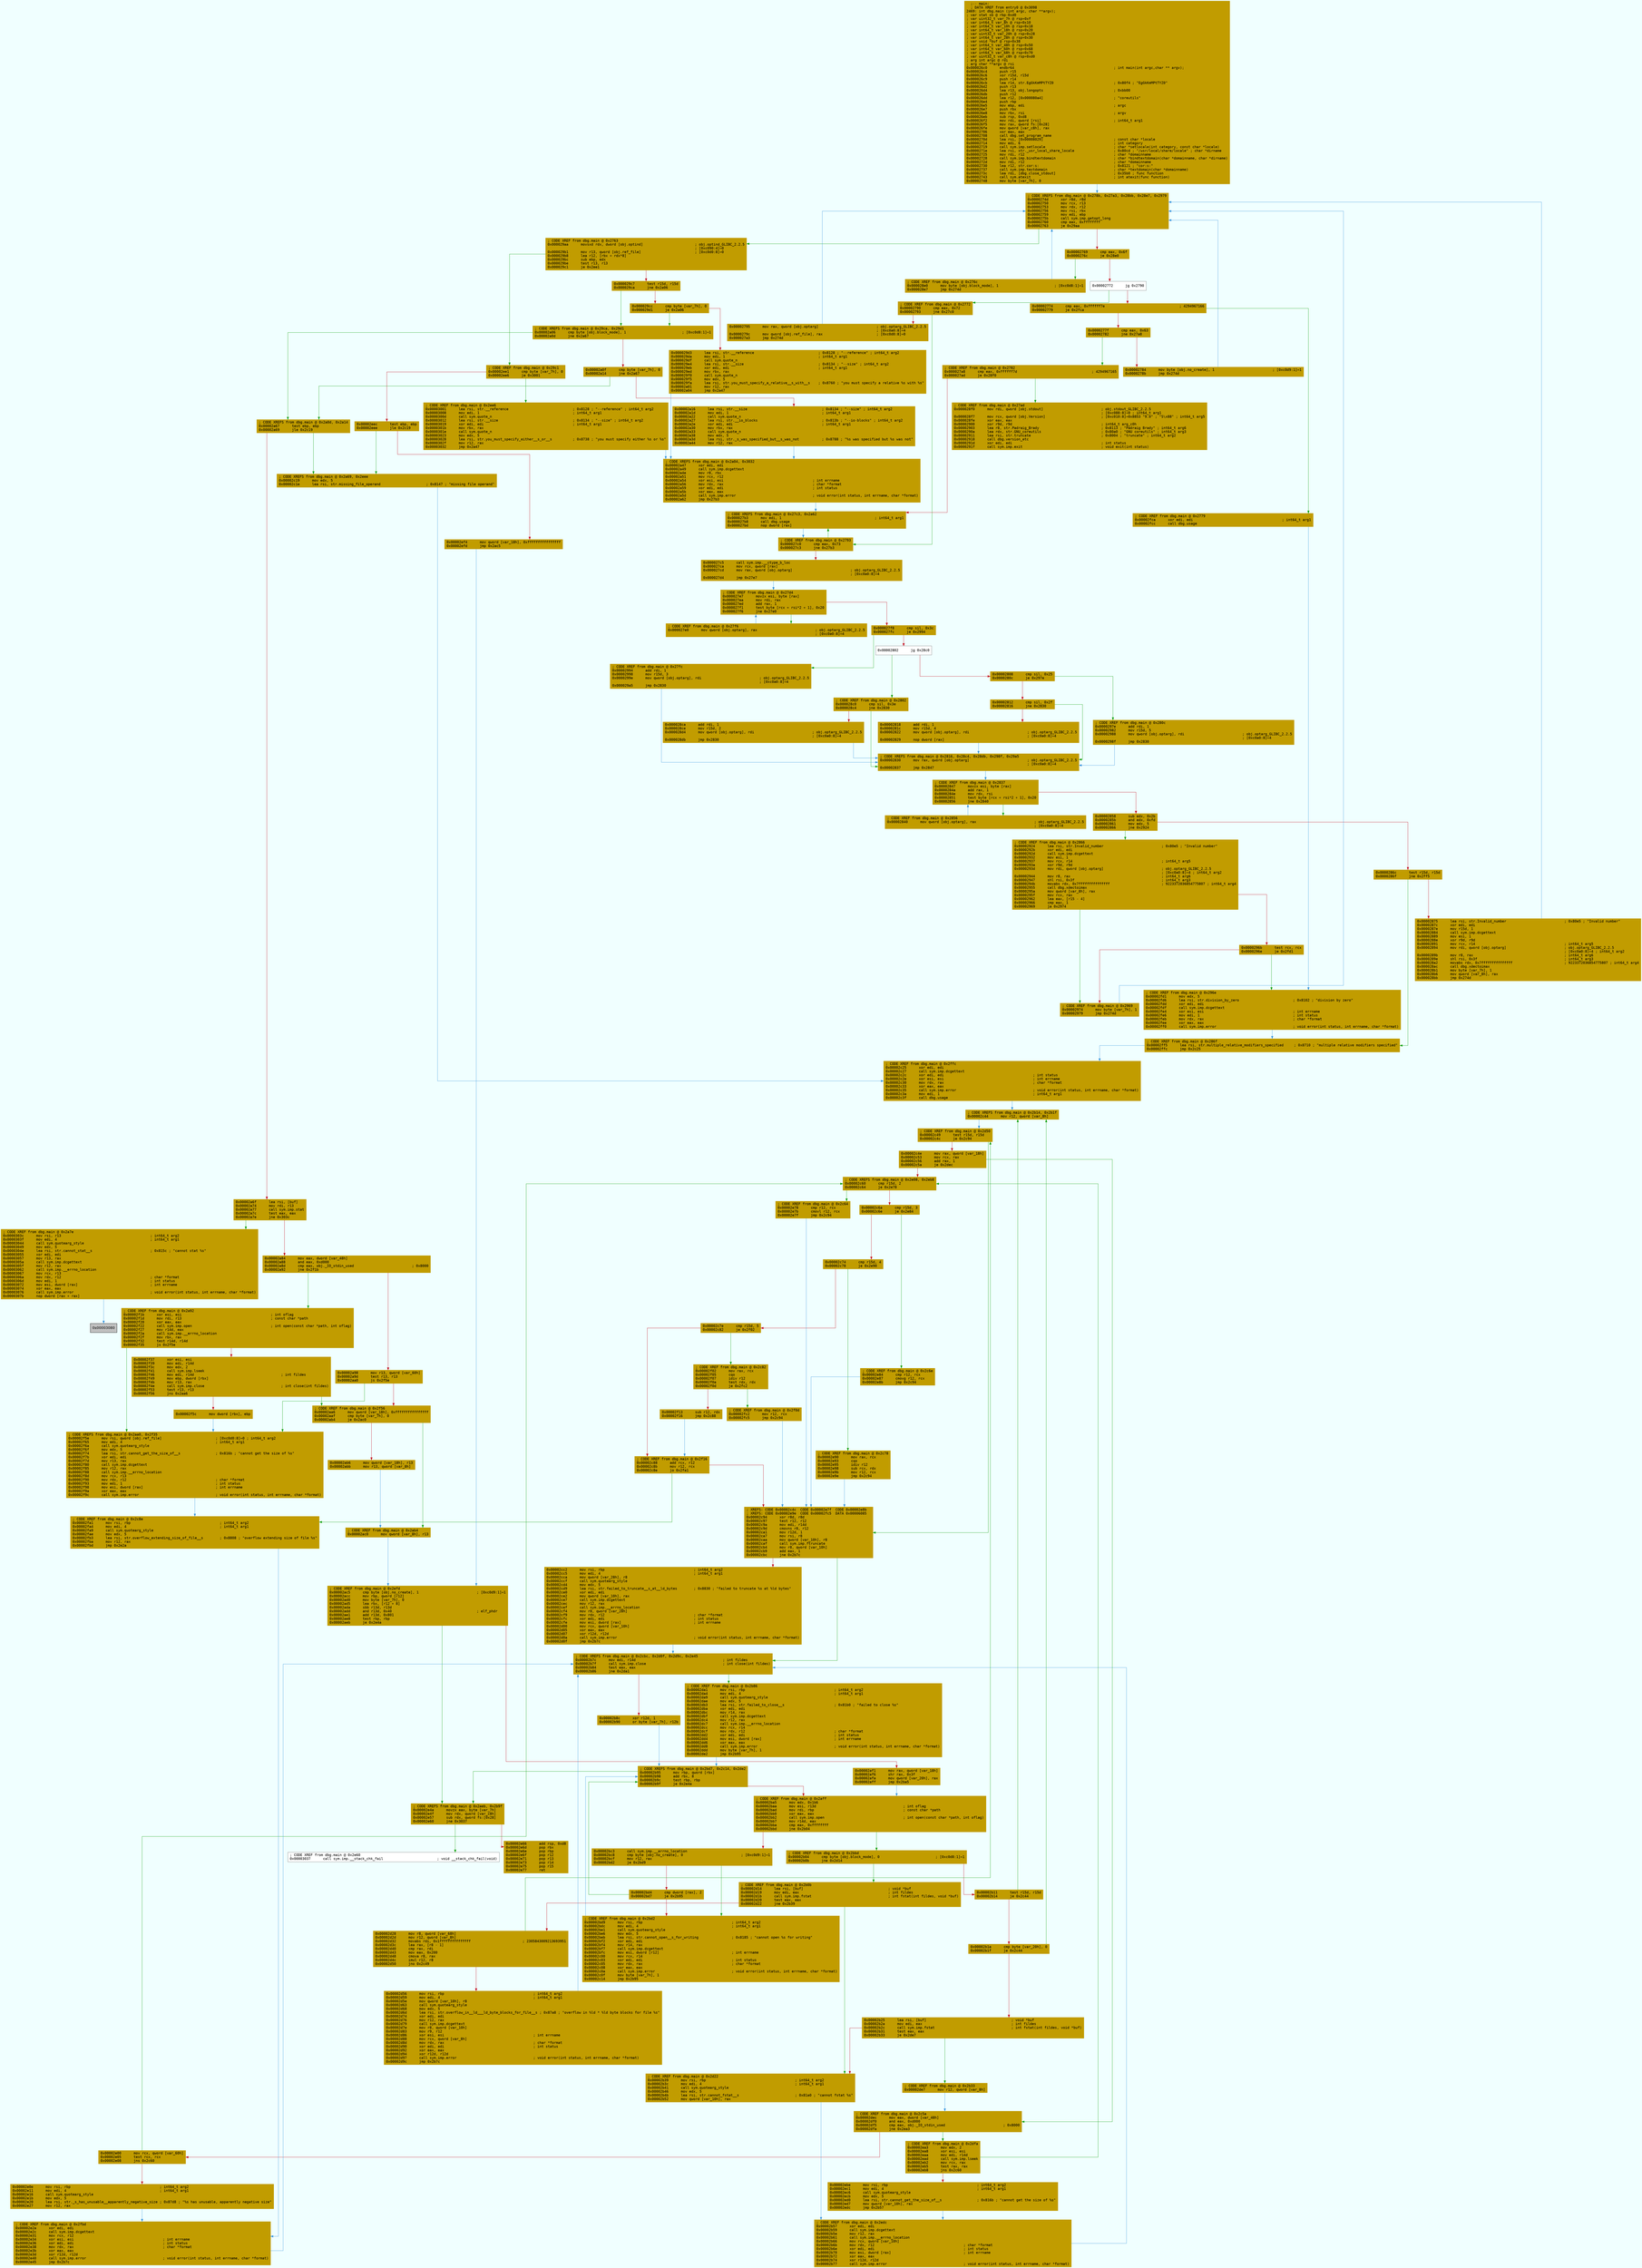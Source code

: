 digraph code {
	graph [bgcolor=azure fontsize=8 fontname="Courier" splines="ortho"];
	node [fillcolor=gray style=filled shape=box];
	edge [arrowhead="normal"];
	"0x000026c0" [URL="dbg.main/0x000026c0", fillcolor="#c19c00",color="#c19c00", fontname="Courier",label="  ;-- main:\l  ; DATA XREF from entry0 @ 0x3098\l2469: int dbg.main (int argc, char **argv);\l; var stat sb @ rbp-0xd0\l; var uint32_t var_7h @ rsp+0xf\l; var int64_t var_8h @ rsp+0x10\l; var int64_t var_10h @ rsp+0x18\l; var int64_t var_18h @ rsp+0x20\l; var uint32_t var_20h @ rsp+0x28\l; var int64_t var_28h @ rsp+0x30\l; var void *buf @ rsp+0x38\l; var int64_t var_48h @ rsp+0x50\l; var int64_t var_60h @ rsp+0x68\l; var int64_t var_68h @ rsp+0x70\l; var uint32_t var_c8h @ rsp+0xd0\l; arg int argc @ rdi\l; arg char **argv @ rsi\l0x000026c0      endbr64                                                ; int main(int argc,char ** argv);\l0x000026c4      push r15\l0x000026c6      xor r15d, r15d\l0x000026c9      push r14\l0x000026cb      lea r14, str.EgGkKmMPtTYZ0                             ; 0x80f4 ; \"EgGkKmMPtTYZ0\"\l0x000026d2      push r13\l0x000026d4      lea r13, obj.longopts                                  ; 0xbb00\l0x000026db      push r12\l0x000026dd      lea r12, [0x000080a4]                                  ; \"coreutils\"\l0x000026e4      push rbp\l0x000026e5      mov ebp, edi                                           ; argc\l0x000026e7      push rbx\l0x000026e8      mov rbx, rsi                                           ; argv\l0x000026eb      sub rsp, 0xd8\l0x000026f2      mov rdi, qword [rsi]                                   ; int64_t arg1\l0x000026f5      mov rax, qword fs:[0x28]\l0x000026fe      mov qword [var_c8h], rax\l0x00002706      xor eax, eax\l0x00002708      call dbg.set_program_name\l0x0000270d      lea rsi, [0x00008029]                                  ; const char *locale\l0x00002714      mov edi, 6                                             ; int category\l0x00002719      call sym.imp.setlocale                                 ; char *setlocale(int category, const char *locale)\l0x0000271e      lea rsi, str._usr_local_share_locale                   ; 0x80cd ; \"/usr/local/share/locale\" ; char *dirname\l0x00002725      mov rdi, r12                                           ; char *domainname\l0x00002728      call sym.imp.bindtextdomain                            ; char *bindtextdomain(char *domainname, char *dirname)\l0x0000272d      mov rdi, r12                                           ; char *domainname\l0x00002730      lea r12, str.cor:s:                                    ; 0x8121 ; \"cor:s:\"\l0x00002737      call sym.imp.textdomain                                ; char *textdomain(char *domainname)\l0x0000273c      lea rdi, [dbg.close_stdout]                            ; 0x35b0 ; func function\l0x00002743      call sym.atexit                                        ; int atexit(func function)\l0x00002748      mov byte [var_7h], 0\l"]
	"0x0000274d" [URL="dbg.main/0x0000274d", fillcolor="#c19c00",color="#c19c00", fontname="Courier",label="; CODE XREFS from dbg.main @ 0x278b, 0x27a3, 0x28bb, 0x28e7, 0x2979\l0x0000274d      xor r8d, r8d\l0x00002750      mov rcx, r13\l0x00002753      mov rdx, r12\l0x00002756      mov rsi, rbx\l0x00002759      mov edi, ebp\l0x0000275b      call sym.imp.getopt_long\l0x00002760      cmp eax, 0xffffffff\l0x00002763      je 0x29aa\l"]
	"0x00002769" [URL="dbg.main/0x00002769", fillcolor="#c19c00",color="#c19c00", fontname="Courier",label="0x00002769      cmp eax, 0x6f\l0x0000276c      je 0x28e0\l"]
	"0x00002772" [URL="dbg.main/0x00002772", fillcolor="white",color="#767676", fontname="Courier",label="0x00002772      jg 0x2790\l"]
	"0x00002774" [URL="dbg.main/0x00002774", fillcolor="#c19c00",color="#c19c00", fontname="Courier",label="0x00002774      cmp eax, 0xffffff7e                                    ; 4294967166\l0x00002779      je 0x2fca\l"]
	"0x0000277f" [URL="dbg.main/0x0000277f", fillcolor="#c19c00",color="#c19c00", fontname="Courier",label="0x0000277f      cmp eax, 0x63\l0x00002782      jne 0x27a8\l"]
	"0x00002784" [URL="dbg.main/0x00002784", fillcolor="#c19c00",color="#c19c00", fontname="Courier",label="0x00002784      mov byte [obj.no_create], 1                            ; [0xc0d9:1]=1\l0x0000278b      jmp 0x274d\l"]
	"0x00002790" [URL="dbg.main/0x00002790", fillcolor="#c19c00",color="#c19c00", fontname="Courier",label="; CODE XREF from dbg.main @ 0x2772\l0x00002790      cmp eax, 0x72\l0x00002793      jne 0x27c0\l"]
	"0x00002795" [URL="dbg.main/0x00002795", fillcolor="#c19c00",color="#c19c00", fontname="Courier",label="0x00002795      mov rax, qword [obj.optarg]                            ; obj.optarg_GLIBC_2.2.5\l                                                                       ; [0xc0a0:8]=4\l0x0000279c      mov qword [obj.ref_file], rax                          ; [0xc0d0:8]=0\l0x000027a3      jmp 0x274d\l"]
	"0x000027a8" [URL="dbg.main/0x000027a8", fillcolor="#c19c00",color="#c19c00", fontname="Courier",label="; CODE XREF from dbg.main @ 0x2782\l0x000027a8      cmp eax, 0xffffff7d                                    ; 4294967165\l0x000027ad      je 0x28f0\l"]
	"0x000027b3" [URL="dbg.main/0x000027b3", fillcolor="#c19c00",color="#c19c00", fontname="Courier",label="; CODE XREFS from dbg.main @ 0x27c3, 0x2a62\l0x000027b3      mov edi, 1                                             ; int64_t arg1\l0x000027b8      call dbg.usage\l0x000027bd      nop dword [rax]\l"]
	"0x000027c0" [URL="dbg.main/0x000027c0", fillcolor="#c19c00",color="#c19c00", fontname="Courier",label="; CODE XREF from dbg.main @ 0x2793\l0x000027c0      cmp eax, 0x73\l0x000027c3      jne 0x27b3\l"]
	"0x000027c5" [URL="dbg.main/0x000027c5", fillcolor="#c19c00",color="#c19c00", fontname="Courier",label="0x000027c5      call sym.imp.__ctype_b_loc\l0x000027ca      mov rcx, qword [rax]\l0x000027cd      mov rax, qword [obj.optarg]                            ; obj.optarg_GLIBC_2.2.5\l                                                                       ; [0xc0a0:8]=4\l0x000027d4      jmp 0x27e7\l"]
	"0x000027e0" [URL="dbg.main/0x000027e0", fillcolor="#c19c00",color="#c19c00", fontname="Courier",label="; CODE XREF from dbg.main @ 0x27f6\l0x000027e0      mov qword [obj.optarg], rax                            ; obj.optarg_GLIBC_2.2.5\l                                                                       ; [0xc0a0:8]=4\l"]
	"0x000027e7" [URL="dbg.main/0x000027e7", fillcolor="#c19c00",color="#c19c00", fontname="Courier",label="; CODE XREF from dbg.main @ 0x27d4\l0x000027e7      movzx esi, byte [rax]\l0x000027ea      mov rdi, rax\l0x000027ed      add rax, 1\l0x000027f1      test byte [rcx + rsi*2 + 1], 0x20\l0x000027f6      jne 0x27e0\l"]
	"0x000027f8" [URL="dbg.main/0x000027f8", fillcolor="#c19c00",color="#c19c00", fontname="Courier",label="0x000027f8      cmp sil, 0x3c\l0x000027fc      je 0x2994\l"]
	"0x00002802" [URL="dbg.main/0x00002802", fillcolor="white",color="#767676", fontname="Courier",label="0x00002802      jg 0x28c0\l"]
	"0x00002808" [URL="dbg.main/0x00002808", fillcolor="#c19c00",color="#c19c00", fontname="Courier",label="0x00002808      cmp sil, 0x25\l0x0000280c      je 0x297e\l"]
	"0x00002812" [URL="dbg.main/0x00002812", fillcolor="#c19c00",color="#c19c00", fontname="Courier",label="0x00002812      cmp sil, 0x2f\l0x00002816      jne 0x2830\l"]
	"0x00002818" [URL="dbg.main/0x00002818", fillcolor="#c19c00",color="#c19c00", fontname="Courier",label="0x00002818      add rdi, 1\l0x0000281c      mov r15d, 4\l0x00002822      mov qword [obj.optarg], rdi                            ; obj.optarg_GLIBC_2.2.5\l                                                                       ; [0xc0a0:8]=4\l0x00002829      nop dword [rax]\l"]
	"0x00002830" [URL="dbg.main/0x00002830", fillcolor="#c19c00",color="#c19c00", fontname="Courier",label="; CODE XREFS from dbg.main @ 0x2816, 0x28c4, 0x28db, 0x298f, 0x29a5\l0x00002830      mov rax, qword [obj.optarg]                            ; obj.optarg_GLIBC_2.2.5\l                                                                       ; [0xc0a0:8]=4\l0x00002837      jmp 0x2847\l"]
	"0x00002840" [URL="dbg.main/0x00002840", fillcolor="#c19c00",color="#c19c00", fontname="Courier",label="; CODE XREF from dbg.main @ 0x2856\l0x00002840      mov qword [obj.optarg], rax                            ; obj.optarg_GLIBC_2.2.5\l                                                                       ; [0xc0a0:8]=4\l"]
	"0x00002847" [URL="dbg.main/0x00002847", fillcolor="#c19c00",color="#c19c00", fontname="Courier",label="; CODE XREF from dbg.main @ 0x2837\l0x00002847      movzx esi, byte [rax]\l0x0000284a      add rax, 1\l0x0000284e      mov rdx, rsi\l0x00002851      test byte [rcx + rsi*2 + 1], 0x20\l0x00002856      jne 0x2840\l"]
	"0x00002858" [URL="dbg.main/0x00002858", fillcolor="#c19c00",color="#c19c00", fontname="Courier",label="0x00002858      sub edx, 0x2b\l0x0000285b      and edx, 0xfd\l0x00002861      mov edx, 5\l0x00002866      jne 0x2924\l"]
	"0x0000286c" [URL="dbg.main/0x0000286c", fillcolor="#c19c00",color="#c19c00", fontname="Courier",label="0x0000286c      test r15d, r15d\l0x0000286f      jne 0x2ff5\l"]
	"0x00002875" [URL="dbg.main/0x00002875", fillcolor="#c19c00",color="#c19c00", fontname="Courier",label="0x00002875      lea rsi, str.Invalid_number                            ; 0x80e5 ; \"Invalid number\"\l0x0000287c      xor edi, edi\l0x0000287e      mov r15d, 1\l0x00002884      call sym.imp.dcgettext\l0x00002889      mov esi, 1\l0x0000288e      xor r9d, r9d\l0x00002891      mov rcx, r14                                           ; int64_t arg5\l0x00002894      mov rdi, qword [obj.optarg]                            ; obj.optarg_GLIBC_2.2.5\l                                                                       ; [0xc0a0:8]=4 ; int64_t arg2\l0x0000289b      mov r8, rax                                            ; int64_t arg6\l0x0000289e      shl rsi, 0x3f                                          ; int64_t arg3\l0x000028a2      movabs rdx, 0x7fffffffffffffff                         ; 9223372036854775807 ; int64_t arg4\l0x000028ac      call dbg.xdectoimax\l0x000028b1      mov byte [var_7h], 1\l0x000028b6      mov qword [var_8h], rax\l0x000028bb      jmp 0x274d\l"]
	"0x000028c0" [URL="dbg.main/0x000028c0", fillcolor="#c19c00",color="#c19c00", fontname="Courier",label="; CODE XREF from dbg.main @ 0x2802\l0x000028c0      cmp sil, 0x3e\l0x000028c4      jne 0x2830\l"]
	"0x000028ca" [URL="dbg.main/0x000028ca", fillcolor="#c19c00",color="#c19c00", fontname="Courier",label="0x000028ca      add rdi, 1\l0x000028ce      mov r15d, 2\l0x000028d4      mov qword [obj.optarg], rdi                            ; obj.optarg_GLIBC_2.2.5\l                                                                       ; [0xc0a0:8]=4\l0x000028db      jmp 0x2830\l"]
	"0x000028e0" [URL="dbg.main/0x000028e0", fillcolor="#c19c00",color="#c19c00", fontname="Courier",label="; CODE XREF from dbg.main @ 0x276c\l0x000028e0      mov byte [obj.block_mode], 1                           ; [0xc0d8:1]=1\l0x000028e7      jmp 0x274d\l"]
	"0x000028f0" [URL="dbg.main/0x000028f0", fillcolor="#c19c00",color="#c19c00", fontname="Courier",label="; CODE XREF from dbg.main @ 0x27ad\l0x000028f0      mov rdi, qword [obj.stdout]                            ; obj.stdout_GLIBC_2.2.5\l                                                                       ; [0xc088:8]=0 ; int64_t arg1\l0x000028f7      mov rcx, qword [obj.Version]                           ; [0xc010:8]=0x8853 \"9.0\" ; \"S\\x88\" ; int64_t arg5\l0x000028fe      xor eax, eax\l0x00002900      xor r9d, r9d                                           ; int64_t arg_c0h\l0x00002903      lea r8, str.Padraig_Brady                              ; 0x8113 ; \"Padraig Brady\" ; int64_t arg6\l0x0000290a      lea rdx, str.GNU_coreutils                             ; 0x80a0 ; \"GNU coreutils\" ; int64_t arg3\l0x00002911      lea rsi, str.truncate                                  ; 0x8004 ; \"truncate\" ; int64_t arg2\l0x00002918      call dbg.version_etc\l0x0000291d      xor edi, edi                                           ; int status\l0x0000291f      call sym.imp.exit                                      ; void exit(int status)\l"]
	"0x00002924" [URL="dbg.main/0x00002924", fillcolor="#c19c00",color="#c19c00", fontname="Courier",label="; CODE XREF from dbg.main @ 0x2866\l0x00002924      lea rsi, str.Invalid_number                            ; 0x80e5 ; \"Invalid number\"\l0x0000292b      xor edi, edi\l0x0000292d      call sym.imp.dcgettext\l0x00002932      mov esi, 1\l0x00002937      mov rcx, r14                                           ; int64_t arg5\l0x0000293a      xor r9d, r9d\l0x0000293d      mov rdi, qword [obj.optarg]                            ; obj.optarg_GLIBC_2.2.5\l                                                                       ; [0xc0a0:8]=4 ; int64_t arg2\l0x00002944      mov r8, rax                                            ; int64_t arg6\l0x00002947      shl rsi, 0x3f                                          ; int64_t arg3\l0x0000294b      movabs rdx, 0x7fffffffffffffff                         ; 9223372036854775807 ; int64_t arg4\l0x00002955      call dbg.xdectoimax\l0x0000295a      mov qword [var_8h], rax\l0x0000295f      mov rcx, rax\l0x00002962      lea eax, [r15 - 4]\l0x00002966      cmp eax, 1\l0x00002969      ja 0x2974\l"]
	"0x0000296b" [URL="dbg.main/0x0000296b", fillcolor="#c19c00",color="#c19c00", fontname="Courier",label="0x0000296b      test rcx, rcx\l0x0000296e      je 0x2fd1\l"]
	"0x00002974" [URL="dbg.main/0x00002974", fillcolor="#c19c00",color="#c19c00", fontname="Courier",label="; CODE XREF from dbg.main @ 0x2969\l0x00002974      mov byte [var_7h], 1\l0x00002979      jmp 0x274d\l"]
	"0x0000297e" [URL="dbg.main/0x0000297e", fillcolor="#c19c00",color="#c19c00", fontname="Courier",label="; CODE XREF from dbg.main @ 0x280c\l0x0000297e      add rdi, 1\l0x00002982      mov r15d, 5\l0x00002988      mov qword [obj.optarg], rdi                            ; obj.optarg_GLIBC_2.2.5\l                                                                       ; [0xc0a0:8]=4\l0x0000298f      jmp 0x2830\l"]
	"0x00002994" [URL="dbg.main/0x00002994", fillcolor="#c19c00",color="#c19c00", fontname="Courier",label="; CODE XREF from dbg.main @ 0x27fc\l0x00002994      add rdi, 1\l0x00002998      mov r15d, 3\l0x0000299e      mov qword [obj.optarg], rdi                            ; obj.optarg_GLIBC_2.2.5\l                                                                       ; [0xc0a0:8]=4\l0x000029a5      jmp 0x2830\l"]
	"0x000029aa" [URL="dbg.main/0x000029aa", fillcolor="#c19c00",color="#c19c00", fontname="Courier",label="; CODE XREF from dbg.main @ 0x2763\l0x000029aa      movsxd rdx, dword [obj.optind]                         ; obj.optind_GLIBC_2.2.5\l                                                                       ; [0xc090:4]=0\l0x000029b1      mov r13, qword [obj.ref_file]                          ; [0xc0d0:8]=0\l0x000029b8      lea r12, [rbx + rdx*8]\l0x000029bc      sub ebp, edx\l0x000029be      test r13, r13\l0x000029c1      je 0x2ee1\l"]
	"0x000029c7" [URL="dbg.main/0x000029c7", fillcolor="#c19c00",color="#c19c00", fontname="Courier",label="0x000029c7      test r15d, r15d\l0x000029ca      jne 0x2a06\l"]
	"0x000029cc" [URL="dbg.main/0x000029cc", fillcolor="#c19c00",color="#c19c00", fontname="Courier",label="0x000029cc      cmp byte [var_7h], 0\l0x000029d1      je 0x2a06\l"]
	"0x000029d3" [URL="dbg.main/0x000029d3", fillcolor="#c19c00",color="#c19c00", fontname="Courier",label="0x000029d3      lea rsi, str.__reference                               ; 0x8128 ; \"--reference\" ; int64_t arg2\l0x000029da      mov edi, 1                                             ; int64_t arg1\l0x000029df      call sym.quote_n\l0x000029e4      lea rsi, str.__size                                    ; 0x8134 ; \"--size\" ; int64_t arg2\l0x000029eb      xor edi, edi                                           ; int64_t arg1\l0x000029ed      mov rbx, rax\l0x000029f0      call sym.quote_n\l0x000029f5      mov edx, 5\l0x000029fa      lea rsi, str.you_must_specify_a_relative__s_with__s    ; 0x8760 ; \"you must specify a relative %s with %s\"\l0x00002a01      mov r12, rax\l0x00002a04      jmp 0x2a47\l"]
	"0x00002a06" [URL="dbg.main/0x00002a06", fillcolor="#c19c00",color="#c19c00", fontname="Courier",label="; CODE XREFS from dbg.main @ 0x29ca, 0x29d1\l0x00002a06      cmp byte [obj.block_mode], 1                           ; [0xc0d8:1]=1\l0x00002a0d      jne 0x2a67\l"]
	"0x00002a0f" [URL="dbg.main/0x00002a0f", fillcolor="#c19c00",color="#c19c00", fontname="Courier",label="0x00002a0f      cmp byte [var_7h], 0\l0x00002a14      jne 0x2a67\l"]
	"0x00002a16" [URL="dbg.main/0x00002a16", fillcolor="#c19c00",color="#c19c00", fontname="Courier",label="0x00002a16      lea rsi, str.__size                                    ; 0x8134 ; \"--size\" ; int64_t arg2\l0x00002a1d      mov edi, 1                                             ; int64_t arg1\l0x00002a22      call sym.quote_n\l0x00002a27      lea rsi, str.__io_blocks                               ; 0x813b ; \"--io-blocks\" ; int64_t arg2\l0x00002a2e      xor edi, edi                                           ; int64_t arg1\l0x00002a30      mov rbx, rax\l0x00002a33      call sym.quote_n\l0x00002a38      mov edx, 5\l0x00002a3d      lea rsi, str._s_was_specified_but__s_was_not           ; 0x8788 ; \"%s was specified but %s was not\"\l0x00002a44      mov r12, rax\l"]
	"0x00002a47" [URL="dbg.main/0x00002a47", fillcolor="#c19c00",color="#c19c00", fontname="Courier",label="; CODE XREFS from dbg.main @ 0x2a04, 0x3032\l0x00002a47      xor edi, edi\l0x00002a49      call sym.imp.dcgettext\l0x00002a4e      mov r8, rbx\l0x00002a51      mov rcx, r12\l0x00002a54      xor esi, esi                                           ; int errname\l0x00002a56      mov rdx, rax                                           ; char *format\l0x00002a59      xor edi, edi                                           ; int status\l0x00002a5b      xor eax, eax\l0x00002a5d      call sym.imp.error                                     ; void error(int status, int errname, char *format)\l0x00002a62      jmp 0x27b3\l"]
	"0x00002a67" [URL="dbg.main/0x00002a67", fillcolor="#c19c00",color="#c19c00", fontname="Courier",label="; CODE XREFS from dbg.main @ 0x2a0d, 0x2a14\l0x00002a67      test ebp, ebp\l0x00002a69      jle 0x2c19\l"]
	"0x00002a6f" [URL="dbg.main/0x00002a6f", fillcolor="#c19c00",color="#c19c00", fontname="Courier",label="0x00002a6f      lea rsi, [buf]\l0x00002a74      mov rdi, r13\l0x00002a77      call sym.imp.stat\l0x00002a7c      test eax, eax\l0x00002a7e      jne 0x303c\l"]
	"0x00002a84" [URL="dbg.main/0x00002a84", fillcolor="#c19c00",color="#c19c00", fontname="Courier",label="0x00002a84      mov eax, dword [var_48h]\l0x00002a88      and eax, 0xd000\l0x00002a8d      cmp eax, obj._IO_stdin_used                            ; 0x8000\l0x00002a92      jne 0x2f1b\l"]
	"0x00002a98" [URL="dbg.main/0x00002a98", fillcolor="#c19c00",color="#c19c00", fontname="Courier",label="0x00002a98      mov r13, qword [var_60h]\l0x00002a9d      test r13, r13\l0x00002aa0      js 0x2f5e\l"]
	"0x00002aa6" [URL="dbg.main/0x00002aa6", fillcolor="#c19c00",color="#c19c00", fontname="Courier",label="; CODE XREF from dbg.main @ 0x2f56\l0x00002aa6      mov qword [var_18h], 0xffffffffffffffff\l0x00002aaf      cmp byte [var_7h], 0\l0x00002ab4      je 0x2ac0\l"]
	"0x00002ab6" [URL="dbg.main/0x00002ab6", fillcolor="#c19c00",color="#c19c00", fontname="Courier",label="0x00002ab6      mov qword [var_18h], r13\l0x00002abb      mov r13, qword [var_8h]\l"]
	"0x00002ac0" [URL="dbg.main/0x00002ac0", fillcolor="#c19c00",color="#c19c00", fontname="Courier",label="; CODE XREF from dbg.main @ 0x2ab4\l0x00002ac0      mov qword [var_8h], r13\l"]
	"0x00002ac5" [URL="dbg.main/0x00002ac5", fillcolor="#c19c00",color="#c19c00", fontname="Courier",label="; CODE XREF from dbg.main @ 0x2efd\l0x00002ac5      cmp byte [obj.no_create], 1                            ; [0xc0d9:1]=1\l0x00002acc      mov rbp, qword [r12]\l0x00002ad0      mov byte [var_7h], 0\l0x00002ad5      lea rbx, [r12 + 8]\l0x00002ada      sbb r13d, r13d\l0x00002add      and r13d, 0x40                                         ; elf_phdr\l0x00002ae1      add r13d, 0x801\l0x00002ae8      test rbp, rbp\l0x00002aeb      je 0x2e4a\l"]
	"0x00002af1" [URL="dbg.main/0x00002af1", fillcolor="#c19c00",color="#c19c00", fontname="Courier",label="0x00002af1      mov rax, qword [var_18h]\l0x00002af6      shr rax, 0x3f\l0x00002afa      mov qword [var_20h], rax\l0x00002aff      jmp 0x2ba5\l"]
	"0x00002b04" [URL="dbg.main/0x00002b04", fillcolor="#c19c00",color="#c19c00", fontname="Courier",label="; CODE XREF from dbg.main @ 0x2bbd\l0x00002b04      cmp byte [obj.block_mode], 0                           ; [0xc0d8:1]=1\l0x00002b0b      jne 0x2d14\l"]
	"0x00002b11" [URL="dbg.main/0x00002b11", fillcolor="#c19c00",color="#c19c00", fontname="Courier",label="0x00002b11      test r15d, r15d\l0x00002b14      je 0x2c44\l"]
	"0x00002b1a" [URL="dbg.main/0x00002b1a", fillcolor="#c19c00",color="#c19c00", fontname="Courier",label="0x00002b1a      cmp byte [var_20h], 0\l0x00002b1f      je 0x2c44\l"]
	"0x00002b25" [URL="dbg.main/0x00002b25", fillcolor="#c19c00",color="#c19c00", fontname="Courier",label="0x00002b25      lea rsi, [buf]                                         ; void *buf\l0x00002b2a      mov edi, eax                                           ; int fildes\l0x00002b2c      call sym.imp.fstat                                     ; int fstat(int fildes, void *buf)\l0x00002b31      test eax, eax\l0x00002b33      je 0x2de7\l"]
	"0x00002b39" [URL="dbg.main/0x00002b39", fillcolor="#c19c00",color="#c19c00", fontname="Courier",label="; CODE XREF from dbg.main @ 0x2d22\l0x00002b39      mov rsi, rbp                                           ; int64_t arg2\l0x00002b3c      mov edi, 4                                             ; int64_t arg1\l0x00002b41      call sym.quotearg_style\l0x00002b46      mov edx, 5\l0x00002b4b      lea rsi, str.cannot_fstat__s                           ; 0x81a0 ; \"cannot fstat %s\"\l0x00002b52      mov qword [var_10h], rax\l"]
	"0x00002b57" [URL="dbg.main/0x00002b57", fillcolor="#c19c00",color="#c19c00", fontname="Courier",label="; CODE XREF from dbg.main @ 0x2edc\l0x00002b57      xor edi, edi\l0x00002b59      call sym.imp.dcgettext\l0x00002b5e      mov r12, rax\l0x00002b61      call sym.imp.__errno_location\l0x00002b66      mov rcx, qword [var_10h]\l0x00002b6b      mov rdx, r12                                           ; char *format\l0x00002b6e      xor edi, edi                                           ; int status\l0x00002b70      mov esi, dword [rax]                                   ; int errname\l0x00002b72      xor eax, eax\l0x00002b74      xor r12d, r12d\l0x00002b77      call sym.imp.error                                     ; void error(int status, int errname, char *format)\l"]
	"0x00002b7c" [URL="dbg.main/0x00002b7c", fillcolor="#c19c00",color="#c19c00", fontname="Courier",label="; CODE XREFS from dbg.main @ 0x2cbc, 0x2d0f, 0x2d9c, 0x2e45\l0x00002b7c      mov edi, r14d                                          ; int fildes\l0x00002b7f      call sym.imp.close                                     ; int close(int fildes)\l0x00002b84      test eax, eax\l0x00002b86      jne 0x2da1\l"]
	"0x00002b8c" [URL="dbg.main/0x00002b8c", fillcolor="#c19c00",color="#c19c00", fontname="Courier",label="0x00002b8c      xor r12d, 1\l0x00002b90      or byte [var_7h], r12b\l"]
	"0x00002b95" [URL="dbg.main/0x00002b95", fillcolor="#c19c00",color="#c19c00", fontname="Courier",label="; CODE XREFS from dbg.main @ 0x2bd7, 0x2c14, 0x2de2\l0x00002b95      mov rbp, qword [rbx]\l0x00002b98      add rbx, 8\l0x00002b9c      test rbp, rbp\l0x00002b9f      je 0x2e4a\l"]
	"0x00002ba5" [URL="dbg.main/0x00002ba5", fillcolor="#c19c00",color="#c19c00", fontname="Courier",label="; CODE XREF from dbg.main @ 0x2aff\l0x00002ba5      mov edx, 0x1b6\l0x00002baa      mov esi, r13d                                          ; int oflag\l0x00002bad      mov rdi, rbp                                           ; const char *path\l0x00002bb0      xor eax, eax\l0x00002bb2      call sym.imp.open                                      ; int open(const char *path, int oflag)\l0x00002bb7      mov r14d, eax\l0x00002bba      cmp eax, 0xffffffff\l0x00002bbd      jne 0x2b04\l"]
	"0x00002bc3" [URL="dbg.main/0x00002bc3", fillcolor="#c19c00",color="#c19c00", fontname="Courier",label="0x00002bc3      call sym.imp.__errno_location\l0x00002bc8      cmp byte [obj.no_create], 0                            ; [0xc0d9:1]=1\l0x00002bcf      mov r12, rax\l0x00002bd2      je 0x2bd9\l"]
	"0x00002bd4" [URL="dbg.main/0x00002bd4", fillcolor="#c19c00",color="#c19c00", fontname="Courier",label="0x00002bd4      cmp dword [rax], 2\l0x00002bd7      je 0x2b95\l"]
	"0x00002bd9" [URL="dbg.main/0x00002bd9", fillcolor="#c19c00",color="#c19c00", fontname="Courier",label="; CODE XREF from dbg.main @ 0x2bd2\l0x00002bd9      mov rsi, rbp                                           ; int64_t arg2\l0x00002bdc      mov edi, 4                                             ; int64_t arg1\l0x00002be1      call sym.quotearg_style\l0x00002be6      mov edx, 5\l0x00002beb      lea rsi, str.cannot_open__s_for_writing                ; 0x8185 ; \"cannot open %s for writing\"\l0x00002bf2      xor edi, edi\l0x00002bf4      mov r14, rax\l0x00002bf7      call sym.imp.dcgettext\l0x00002bfc      mov esi, dword [r12]                                   ; int errname\l0x00002c00      mov rcx, r14\l0x00002c03      xor edi, edi                                           ; int status\l0x00002c05      mov rdx, rax                                           ; char *format\l0x00002c08      xor eax, eax\l0x00002c0a      call sym.imp.error                                     ; void error(int status, int errname, char *format)\l0x00002c0f      mov byte [var_7h], 1\l0x00002c14      jmp 0x2b95\l"]
	"0x00002c19" [URL="dbg.main/0x00002c19", fillcolor="#c19c00",color="#c19c00", fontname="Courier",label="; CODE XREFS from dbg.main @ 0x2a69, 0x2eee\l0x00002c19      mov edx, 5\l0x00002c1e      lea rsi, str.missing_file_operand                      ; 0x8147 ; \"missing file operand\"\l"]
	"0x00002c25" [URL="dbg.main/0x00002c25", fillcolor="#c19c00",color="#c19c00", fontname="Courier",label="; CODE XREF from dbg.main @ 0x2ffc\l0x00002c25      xor edi, edi\l0x00002c27      call sym.imp.dcgettext\l0x00002c2c      xor edi, edi                                           ; int status\l0x00002c2e      xor esi, esi                                           ; int errname\l0x00002c30      mov rdx, rax                                           ; char *format\l0x00002c33      xor eax, eax\l0x00002c35      call sym.imp.error                                     ; void error(int status, int errname, char *format)\l0x00002c3a      mov edi, 1                                             ; int64_t arg1\l0x00002c3f      call dbg.usage\l"]
	"0x00002c44" [URL="dbg.main/0x00002c44", fillcolor="#c19c00",color="#c19c00", fontname="Courier",label="; CODE XREFS from dbg.main @ 0x2b14, 0x2b1f\l0x00002c44      mov r12, qword [var_8h]\l"]
	"0x00002c49" [URL="dbg.main/0x00002c49", fillcolor="#c19c00",color="#c19c00", fontname="Courier",label="; CODE XREF from dbg.main @ 0x2d50\l0x00002c49      test r15d, r15d\l0x00002c4c      je 0x2c94\l"]
	"0x00002c4e" [URL="dbg.main/0x00002c4e", fillcolor="#c19c00",color="#c19c00", fontname="Courier",label="0x00002c4e      mov rax, qword [var_18h]\l0x00002c53      mov rcx, rax\l0x00002c56      add rax, 1\l0x00002c5a      je 0x2dec\l"]
	"0x00002c60" [URL="dbg.main/0x00002c60", fillcolor="#c19c00",color="#c19c00", fontname="Courier",label="; CODE XREFS from dbg.main @ 0x2e08, 0x2eb8\l0x00002c60      cmp r15d, 2\l0x00002c64      je 0x2e78\l"]
	"0x00002c6a" [URL="dbg.main/0x00002c6a", fillcolor="#c19c00",color="#c19c00", fontname="Courier",label="0x00002c6a      cmp r15d, 3\l0x00002c6e      je 0x2e84\l"]
	"0x00002c74" [URL="dbg.main/0x00002c74", fillcolor="#c19c00",color="#c19c00", fontname="Courier",label="0x00002c74      cmp r15d, 4\l0x00002c78      je 0x2e90\l"]
	"0x00002c7e" [URL="dbg.main/0x00002c7e", fillcolor="#c19c00",color="#c19c00", fontname="Courier",label="0x00002c7e      cmp r15d, 5\l0x00002c82      je 0x2f02\l"]
	"0x00002c88" [URL="dbg.main/0x00002c88", fillcolor="#c19c00",color="#c19c00", fontname="Courier",label="; CODE XREF from dbg.main @ 0x2f16\l0x00002c88      add rcx, r12\l0x00002c8b      mov r12, rcx\l0x00002c8e      jo 0x2fa1\l"]
	"0x00002c94" [URL="dbg.main/0x00002c94", fillcolor="#c19c00",color="#c19c00", fontname="Courier",label="; XREFS: CODE 0x00002c4c  CODE 0x00002e7f  CODE 0x00002e8b  \l; XREFS: CODE 0x00002e9e  CODE 0x00002fc5  DATA 0x00006085  \l0x00002c94      xor r8d, r8d\l0x00002c97      test r12, r12\l0x00002c9a      mov edi, r14d\l0x00002c9d      cmovns r8, r12\l0x00002ca1      mov r12d, 1\l0x00002ca7      mov rsi, r8\l0x00002caa      mov qword [var_10h], r8\l0x00002caf      call sym.imp.ftruncate\l0x00002cb4      mov r8, qword [var_10h]\l0x00002cb9      add eax, 1\l0x00002cbc      jne 0x2b7c\l"]
	"0x00002cc2" [URL="dbg.main/0x00002cc2", fillcolor="#c19c00",color="#c19c00", fontname="Courier",label="0x00002cc2      mov rsi, rbp                                           ; int64_t arg2\l0x00002cc5      mov edi, 4                                             ; int64_t arg1\l0x00002cca      mov qword [var_28h], r8\l0x00002ccf      call sym.quotearg_style\l0x00002cd4      mov edx, 5\l0x00002cd9      lea rsi, str.failed_to_truncate__s_at__ld_bytes        ; 0x8830 ; \"failed to truncate %s at %ld bytes\"\l0x00002ce0      xor edi, edi\l0x00002ce2      mov qword [var_10h], rax\l0x00002ce7      call sym.imp.dcgettext\l0x00002cec      mov r12, rax\l0x00002cef      call sym.imp.__errno_location\l0x00002cf4      mov r8, qword [var_28h]\l0x00002cf9      mov rdx, r12                                           ; char *format\l0x00002cfc      xor edi, edi                                           ; int status\l0x00002cfe      mov esi, dword [rax]                                   ; int errname\l0x00002d00      mov rcx, qword [var_10h]\l0x00002d05      xor eax, eax\l0x00002d07      xor r12d, r12d\l0x00002d0a      call sym.imp.error                                     ; void error(int status, int errname, char *format)\l0x00002d0f      jmp 0x2b7c\l"]
	"0x00002d14" [URL="dbg.main/0x00002d14", fillcolor="#c19c00",color="#c19c00", fontname="Courier",label="; CODE XREF from dbg.main @ 0x2b0b\l0x00002d14      lea rsi, [buf]                                         ; void *buf\l0x00002d19      mov edi, eax                                           ; int fildes\l0x00002d1b      call sym.imp.fstat                                     ; int fstat(int fildes, void *buf)\l0x00002d20      test eax, eax\l0x00002d22      jne 0x2b39\l"]
	"0x00002d28" [URL="dbg.main/0x00002d28", fillcolor="#c19c00",color="#c19c00", fontname="Courier",label="0x00002d28      mov r8, qword [var_68h]\l0x00002d2d      mov r12, qword [var_8h]\l0x00002d32      movabs rdi, 0x1fffffffffffffff                         ; 2305843009213693951\l0x00002d3c      lea rax, [r8 - 1]\l0x00002d40      cmp rax, rdi\l0x00002d43      mov eax, 0x200\l0x00002d48      cmova r8, rax\l0x00002d4c      imul r12, r8\l0x00002d50      jno 0x2c49\l"]
	"0x00002d56" [URL="dbg.main/0x00002d56", fillcolor="#c19c00",color="#c19c00", fontname="Courier",label="0x00002d56      mov rsi, rbp                                           ; int64_t arg2\l0x00002d59      mov edi, 4                                             ; int64_t arg1\l0x00002d5e      mov qword [var_10h], r8\l0x00002d63      call sym.quotearg_style\l0x00002d68      mov edx, 5\l0x00002d6d      lea rsi, str.overflow_in__ld___ld_byte_blocks_for_file__s ; 0x87a8 ; \"overflow in %ld * %ld byte blocks for file %s\"\l0x00002d74      xor edi, edi\l0x00002d76      mov r12, rax\l0x00002d79      call sym.imp.dcgettext\l0x00002d7e      mov r8, qword [var_10h]\l0x00002d83      mov r9, r12\l0x00002d86      xor esi, esi                                           ; int errname\l0x00002d88      mov rcx, qword [var_8h]\l0x00002d8d      mov rdx, rax                                           ; char *format\l0x00002d90      xor edi, edi                                           ; int status\l0x00002d92      xor eax, eax\l0x00002d94      xor r12d, r12d\l0x00002d97      call sym.imp.error                                     ; void error(int status, int errname, char *format)\l0x00002d9c      jmp 0x2b7c\l"]
	"0x00002da1" [URL="dbg.main/0x00002da1", fillcolor="#c19c00",color="#c19c00", fontname="Courier",label="; CODE XREF from dbg.main @ 0x2b86\l0x00002da1      mov rsi, rbp                                           ; int64_t arg2\l0x00002da4      mov edi, 4                                             ; int64_t arg1\l0x00002da9      call sym.quotearg_style\l0x00002dae      mov edx, 5\l0x00002db3      lea rsi, str.failed_to_close__s                        ; 0x81b0 ; \"failed to close %s\"\l0x00002dba      xor edi, edi\l0x00002dbc      mov r14, rax\l0x00002dbf      call sym.imp.dcgettext\l0x00002dc4      mov r12, rax\l0x00002dc7      call sym.imp.__errno_location\l0x00002dcc      mov rcx, r14\l0x00002dcf      mov rdx, r12                                           ; char *format\l0x00002dd2      xor edi, edi                                           ; int status\l0x00002dd4      mov esi, dword [rax]                                   ; int errname\l0x00002dd6      xor eax, eax\l0x00002dd8      call sym.imp.error                                     ; void error(int status, int errname, char *format)\l0x00002ddd      mov byte [var_7h], 1\l0x00002de2      jmp 0x2b95\l"]
	"0x00002de7" [URL="dbg.main/0x00002de7", fillcolor="#c19c00",color="#c19c00", fontname="Courier",label="; CODE XREF from dbg.main @ 0x2b33\l0x00002de7      mov r12, qword [var_8h]\l"]
	"0x00002dec" [URL="dbg.main/0x00002dec", fillcolor="#c19c00",color="#c19c00", fontname="Courier",label="; CODE XREF from dbg.main @ 0x2c5a\l0x00002dec      mov eax, dword [var_48h]\l0x00002df0      and eax, 0xd000\l0x00002df5      cmp eax, obj._IO_stdin_used                            ; 0x8000\l0x00002dfa      jne 0x2ea3\l"]
	"0x00002e00" [URL="dbg.main/0x00002e00", fillcolor="#c19c00",color="#c19c00", fontname="Courier",label="0x00002e00      mov rcx, qword [var_60h]\l0x00002e05      test rcx, rcx\l0x00002e08      jns 0x2c60\l"]
	"0x00002e0e" [URL="dbg.main/0x00002e0e", fillcolor="#c19c00",color="#c19c00", fontname="Courier",label="0x00002e0e      mov rsi, rbp                                           ; int64_t arg2\l0x00002e11      mov edi, 4                                             ; int64_t arg1\l0x00002e16      call sym.quotearg_style\l0x00002e1b      mov edx, 5\l0x00002e20      lea rsi, str._s_has_unusable__apparently_negative_size ; 0x87d8 ; \"%s has unusable, apparently negative size\"\l0x00002e27      mov r12, rax\l"]
	"0x00002e2a" [URL="dbg.main/0x00002e2a", fillcolor="#c19c00",color="#c19c00", fontname="Courier",label="; CODE XREF from dbg.main @ 0x2fbd\l0x00002e2a      xor edi, edi\l0x00002e2c      call sym.imp.dcgettext\l0x00002e31      mov rcx, r12\l0x00002e34      xor esi, esi                                           ; int errname\l0x00002e36      xor edi, edi                                           ; int status\l0x00002e38      mov rdx, rax                                           ; char *format\l0x00002e3b      xor eax, eax\l0x00002e3d      xor r12d, r12d\l0x00002e40      call sym.imp.error                                     ; void error(int status, int errname, char *format)\l0x00002e45      jmp 0x2b7c\l"]
	"0x00002e4a" [URL="dbg.main/0x00002e4a", fillcolor="#c19c00",color="#c19c00", fontname="Courier",label="; CODE XREFS from dbg.main @ 0x2aeb, 0x2b9f\l0x00002e4a      movzx eax, byte [var_7h]\l0x00002e4f      mov rdx, qword [var_c8h]\l0x00002e57      sub rdx, qword fs:[0x28]\l0x00002e60      jne 0x3037\l"]
	"0x00002e66" [URL="dbg.main/0x00002e66", fillcolor="#c19c00",color="#c19c00", fontname="Courier",label="0x00002e66      add rsp, 0xd8\l0x00002e6d      pop rbx\l0x00002e6e      pop rbp\l0x00002e6f      pop r12\l0x00002e71      pop r13\l0x00002e73      pop r14\l0x00002e75      pop r15\l0x00002e77      ret\l"]
	"0x00002e78" [URL="dbg.main/0x00002e78", fillcolor="#c19c00",color="#c19c00", fontname="Courier",label="; CODE XREF from dbg.main @ 0x2c64\l0x00002e78      cmp r12, rcx\l0x00002e7b      cmovl r12, rcx\l0x00002e7f      jmp 0x2c94\l"]
	"0x00002e84" [URL="dbg.main/0x00002e84", fillcolor="#c19c00",color="#c19c00", fontname="Courier",label="; CODE XREF from dbg.main @ 0x2c6e\l0x00002e84      cmp r12, rcx\l0x00002e87      cmovg r12, rcx\l0x00002e8b      jmp 0x2c94\l"]
	"0x00002e90" [URL="dbg.main/0x00002e90", fillcolor="#c19c00",color="#c19c00", fontname="Courier",label="; CODE XREF from dbg.main @ 0x2c78\l0x00002e90      mov rax, rcx\l0x00002e93      cqo\l0x00002e95      idiv r12\l0x00002e98      sub rcx, rdx\l0x00002e9b      mov r12, rcx\l0x00002e9e      jmp 0x2c94\l"]
	"0x00002ea3" [URL="dbg.main/0x00002ea3", fillcolor="#c19c00",color="#c19c00", fontname="Courier",label="; CODE XREF from dbg.main @ 0x2dfa\l0x00002ea3      mov edx, 2\l0x00002ea8      xor esi, esi\l0x00002eaa      mov edi, r14d\l0x00002ead      call sym.imp.lseek\l0x00002eb2      mov rcx, rax\l0x00002eb5      test rax, rax\l0x00002eb8      jns 0x2c60\l"]
	"0x00002ebe" [URL="dbg.main/0x00002ebe", fillcolor="#c19c00",color="#c19c00", fontname="Courier",label="0x00002ebe      mov rsi, rbp                                           ; int64_t arg2\l0x00002ec1      mov edi, 4                                             ; int64_t arg1\l0x00002ec6      call sym.quotearg_style\l0x00002ecb      mov edx, 5\l0x00002ed0      lea rsi, str.cannot_get_the_size_of__s                 ; 0x816b ; \"cannot get the size of %s\"\l0x00002ed7      mov qword [var_10h], rax\l0x00002edc      jmp 0x2b57\l"]
	"0x00002ee1" [URL="dbg.main/0x00002ee1", fillcolor="#c19c00",color="#c19c00", fontname="Courier",label="; CODE XREF from dbg.main @ 0x29c1\l0x00002ee1      cmp byte [var_7h], 0\l0x00002ee6      je 0x3001\l"]
	"0x00002eec" [URL="dbg.main/0x00002eec", fillcolor="#c19c00",color="#c19c00", fontname="Courier",label="0x00002eec      test ebp, ebp\l0x00002eee      jle 0x2c19\l"]
	"0x00002ef4" [URL="dbg.main/0x00002ef4", fillcolor="#c19c00",color="#c19c00", fontname="Courier",label="0x00002ef4      mov qword [var_18h], 0xffffffffffffffff\l0x00002efd      jmp 0x2ac5\l"]
	"0x00002f02" [URL="dbg.main/0x00002f02", fillcolor="#c19c00",color="#c19c00", fontname="Courier",label="; CODE XREF from dbg.main @ 0x2c82\l0x00002f02      mov rax, rcx\l0x00002f05      cqo\l0x00002f07      idiv r12\l0x00002f0a      test rdx, rdx\l0x00002f0d      je 0x2fc2\l"]
	"0x00002f13" [URL="dbg.main/0x00002f13", fillcolor="#c19c00",color="#c19c00", fontname="Courier",label="0x00002f13      sub r12, rdx\l0x00002f16      jmp 0x2c88\l"]
	"0x00002f1b" [URL="dbg.main/0x00002f1b", fillcolor="#c19c00",color="#c19c00", fontname="Courier",label="; CODE XREF from dbg.main @ 0x2a92\l0x00002f1b      xor esi, esi                                           ; int oflag\l0x00002f1d      mov rdi, r13                                           ; const char *path\l0x00002f20      xor eax, eax\l0x00002f22      call sym.imp.open                                      ; int open(const char *path, int oflag)\l0x00002f27      mov r14d, eax\l0x00002f2a      call sym.imp.__errno_location\l0x00002f2f      mov rbx, rax\l0x00002f32      test r14d, r14d\l0x00002f35      js 0x2f5e\l"]
	"0x00002f37" [URL="dbg.main/0x00002f37", fillcolor="#c19c00",color="#c19c00", fontname="Courier",label="0x00002f37      xor esi, esi\l0x00002f39      mov edi, r14d\l0x00002f3c      mov edx, 2\l0x00002f41      call sym.imp.lseek\l0x00002f46      mov edi, r14d                                          ; int fildes\l0x00002f49      mov ebp, dword [rbx]\l0x00002f4b      mov r13, rax\l0x00002f4e      call sym.imp.close                                     ; int close(int fildes)\l0x00002f53      test r13, r13\l0x00002f56      jns 0x2aa6\l"]
	"0x00002f5c" [URL="dbg.main/0x00002f5c", fillcolor="#c19c00",color="#c19c00", fontname="Courier",label="0x00002f5c      mov dword [rbx], ebp\l"]
	"0x00002f5e" [URL="dbg.main/0x00002f5e", fillcolor="#c19c00",color="#c19c00", fontname="Courier",label="; CODE XREFS from dbg.main @ 0x2aa0, 0x2f35\l0x00002f5e      mov rsi, qword [obj.ref_file]                          ; [0xc0d0:8]=0 ; int64_t arg2\l0x00002f65      mov edi, 4                                             ; int64_t arg1\l0x00002f6a      call sym.quotearg_style\l0x00002f6f      mov edx, 5\l0x00002f74      lea rsi, str.cannot_get_the_size_of__s                 ; 0x816b ; \"cannot get the size of %s\"\l0x00002f7b      xor edi, edi\l0x00002f7d      mov r13, rax\l0x00002f80      call sym.imp.dcgettext\l0x00002f85      mov r12, rax\l0x00002f88      call sym.imp.__errno_location\l0x00002f8d      mov rcx, r13\l0x00002f90      mov rdx, r12                                           ; char *format\l0x00002f93      mov edi, 1                                             ; int status\l0x00002f98      mov esi, dword [rax]                                   ; int errname\l0x00002f9a      xor eax, eax\l0x00002f9c      call sym.imp.error                                     ; void error(int status, int errname, char *format)\l"]
	"0x00002fa1" [URL="dbg.main/0x00002fa1", fillcolor="#c19c00",color="#c19c00", fontname="Courier",label="; CODE XREF from dbg.main @ 0x2c8e\l0x00002fa1      mov rsi, rbp                                           ; int64_t arg2\l0x00002fa4      mov edi, 4                                             ; int64_t arg1\l0x00002fa9      call sym.quotearg_style\l0x00002fae      mov edx, 5\l0x00002fb3      lea rsi, str.overflow_extending_size_of_file__s        ; 0x8808 ; \"overflow extending size of file %s\"\l0x00002fba      mov r12, rax\l0x00002fbd      jmp 0x2e2a\l"]
	"0x00002fc2" [URL="dbg.main/0x00002fc2", fillcolor="#c19c00",color="#c19c00", fontname="Courier",label="; CODE XREF from dbg.main @ 0x2f0d\l0x00002fc2      mov r12, rcx\l0x00002fc5      jmp 0x2c94\l"]
	"0x00002fca" [URL="dbg.main/0x00002fca", fillcolor="#c19c00",color="#c19c00", fontname="Courier",label="; CODE XREF from dbg.main @ 0x2779\l0x00002fca      xor edi, edi                                           ; int64_t arg1\l0x00002fcc      call dbg.usage\l"]
	"0x00002fd1" [URL="dbg.main/0x00002fd1", fillcolor="#c19c00",color="#c19c00", fontname="Courier",label="; CODE XREF from dbg.main @ 0x296e\l0x00002fd1      mov edx, 5\l0x00002fd6      lea rsi, str.division_by_zero                          ; 0x8102 ; \"division by zero\"\l0x00002fdd      xor edi, edi\l0x00002fdf      call sym.imp.dcgettext\l0x00002fe4      xor esi, esi                                           ; int errname\l0x00002fe6      mov edi, 1                                             ; int status\l0x00002feb      mov rdx, rax                                           ; char *format\l0x00002fee      xor eax, eax\l0x00002ff0      call sym.imp.error                                     ; void error(int status, int errname, char *format)\l"]
	"0x00002ff5" [URL="dbg.main/0x00002ff5", fillcolor="#c19c00",color="#c19c00", fontname="Courier",label="; CODE XREF from dbg.main @ 0x286f\l0x00002ff5      lea rsi, str.multiple_relative_modifiers_specified     ; 0x8710 ; \"multiple relative modifiers specified\"\l0x00002ffc      jmp 0x2c25\l"]
	"0x00003001" [URL="dbg.main/0x00003001", fillcolor="#c19c00",color="#c19c00", fontname="Courier",label="; CODE XREF from dbg.main @ 0x2ee6\l0x00003001      lea rsi, str.__reference                               ; 0x8128 ; \"--reference\" ; int64_t arg2\l0x00003008      mov edi, 1                                             ; int64_t arg1\l0x0000300d      call sym.quote_n\l0x00003012      lea rsi, str.__size                                    ; 0x8134 ; \"--size\" ; int64_t arg2\l0x00003019      xor edi, edi                                           ; int64_t arg1\l0x0000301b      mov rbx, rax\l0x0000301e      call sym.quote_n\l0x00003023      mov edx, 5\l0x00003028      lea rsi, str.you_must_specify_either__s_or__s          ; 0x8738 ; \"you must specify either %s or %s\"\l0x0000302f      mov r12, rax\l0x00003032      jmp 0x2a47\l"]
	"0x00003037" [URL="dbg.main/0x00003037", fillcolor="white",color="#767676", fontname="Courier",label="; CODE XREF from dbg.main @ 0x2e60\l0x00003037      call sym.imp.__stack_chk_fail                          ; void __stack_chk_fail(void)\l"]
	"0x0000303c" [URL="dbg.main/0x0000303c", fillcolor="#c19c00",color="#c19c00", fontname="Courier",label="; CODE XREF from dbg.main @ 0x2a7e\l0x0000303c      mov rsi, r13                                           ; int64_t arg2\l0x0000303f      mov edi, 4                                             ; int64_t arg1\l0x00003044      call sym.quotearg_style\l0x00003049      mov edx, 5\l0x0000304e      lea rsi, str.cannot_stat__s                            ; 0x815c ; \"cannot stat %s\"\l0x00003055      xor edi, edi\l0x00003057      mov r13, rax\l0x0000305a      call sym.imp.dcgettext\l0x0000305f      mov r12, rax\l0x00003062      call sym.imp.__errno_location\l0x00003067      mov rcx, r13\l0x0000306a      mov rdx, r12                                           ; char *format\l0x0000306d      mov edi, 1                                             ; int status\l0x00003072      mov esi, dword [rax]                                   ; int errname\l0x00003074      xor eax, eax\l0x00003076      call sym.imp.error                                     ; void error(int status, int errname, char *format)\l0x0000307b      nop dword [rax + rax]\l"]
        "0x000026c0" -> "0x0000274d" [color="#3a96dd"];
        "0x0000274d" -> "0x000029aa" [color="#13a10e"];
        "0x0000274d" -> "0x00002769" [color="#c50f1f"];
        "0x00002769" -> "0x000028e0" [color="#13a10e"];
        "0x00002769" -> "0x00002772" [color="#c50f1f"];
        "0x00002772" -> "0x00002790" [color="#13a10e"];
        "0x00002772" -> "0x00002774" [color="#c50f1f"];
        "0x00002774" -> "0x00002fca" [color="#13a10e"];
        "0x00002774" -> "0x0000277f" [color="#c50f1f"];
        "0x0000277f" -> "0x000027a8" [color="#13a10e"];
        "0x0000277f" -> "0x00002784" [color="#c50f1f"];
        "0x00002784" -> "0x0000274d" [color="#3a96dd"];
        "0x00002790" -> "0x000027c0" [color="#13a10e"];
        "0x00002790" -> "0x00002795" [color="#c50f1f"];
        "0x00002795" -> "0x0000274d" [color="#3a96dd"];
        "0x000027a8" -> "0x000028f0" [color="#13a10e"];
        "0x000027a8" -> "0x000027b3" [color="#c50f1f"];
        "0x000027b3" -> "0x000027c0" [color="#3a96dd"];
        "0x000027c0" -> "0x000027b3" [color="#13a10e"];
        "0x000027c0" -> "0x000027c5" [color="#c50f1f"];
        "0x000027c5" -> "0x000027e7" [color="#3a96dd"];
        "0x000027e0" -> "0x000027e7" [color="#3a96dd"];
        "0x000027e7" -> "0x000027e0" [color="#13a10e"];
        "0x000027e7" -> "0x000027f8" [color="#c50f1f"];
        "0x000027f8" -> "0x00002994" [color="#13a10e"];
        "0x000027f8" -> "0x00002802" [color="#c50f1f"];
        "0x00002802" -> "0x000028c0" [color="#13a10e"];
        "0x00002802" -> "0x00002808" [color="#c50f1f"];
        "0x00002808" -> "0x0000297e" [color="#13a10e"];
        "0x00002808" -> "0x00002812" [color="#c50f1f"];
        "0x00002812" -> "0x00002830" [color="#13a10e"];
        "0x00002812" -> "0x00002818" [color="#c50f1f"];
        "0x00002818" -> "0x00002830" [color="#3a96dd"];
        "0x00002830" -> "0x00002847" [color="#3a96dd"];
        "0x00002840" -> "0x00002847" [color="#3a96dd"];
        "0x00002847" -> "0x00002840" [color="#13a10e"];
        "0x00002847" -> "0x00002858" [color="#c50f1f"];
        "0x00002858" -> "0x00002924" [color="#13a10e"];
        "0x00002858" -> "0x0000286c" [color="#c50f1f"];
        "0x0000286c" -> "0x00002ff5" [color="#13a10e"];
        "0x0000286c" -> "0x00002875" [color="#c50f1f"];
        "0x00002875" -> "0x0000274d" [color="#3a96dd"];
        "0x000028c0" -> "0x00002830" [color="#13a10e"];
        "0x000028c0" -> "0x000028ca" [color="#c50f1f"];
        "0x000028ca" -> "0x00002830" [color="#3a96dd"];
        "0x000028e0" -> "0x0000274d" [color="#3a96dd"];
        "0x00002924" -> "0x00002974" [color="#13a10e"];
        "0x00002924" -> "0x0000296b" [color="#c50f1f"];
        "0x0000296b" -> "0x00002fd1" [color="#13a10e"];
        "0x0000296b" -> "0x00002974" [color="#c50f1f"];
        "0x00002974" -> "0x0000274d" [color="#3a96dd"];
        "0x0000297e" -> "0x00002830" [color="#3a96dd"];
        "0x00002994" -> "0x00002830" [color="#3a96dd"];
        "0x000029aa" -> "0x00002ee1" [color="#13a10e"];
        "0x000029aa" -> "0x000029c7" [color="#c50f1f"];
        "0x000029c7" -> "0x00002a06" [color="#13a10e"];
        "0x000029c7" -> "0x000029cc" [color="#c50f1f"];
        "0x000029cc" -> "0x00002a06" [color="#13a10e"];
        "0x000029cc" -> "0x000029d3" [color="#c50f1f"];
        "0x000029d3" -> "0x00002a47" [color="#3a96dd"];
        "0x00002a06" -> "0x00002a67" [color="#13a10e"];
        "0x00002a06" -> "0x00002a0f" [color="#c50f1f"];
        "0x00002a0f" -> "0x00002a67" [color="#13a10e"];
        "0x00002a0f" -> "0x00002a16" [color="#c50f1f"];
        "0x00002a16" -> "0x00002a47" [color="#3a96dd"];
        "0x00002a47" -> "0x000027b3" [color="#3a96dd"];
        "0x00002a67" -> "0x00002c19" [color="#13a10e"];
        "0x00002a67" -> "0x00002a6f" [color="#c50f1f"];
        "0x00002a6f" -> "0x0000303c" [color="#13a10e"];
        "0x00002a6f" -> "0x00002a84" [color="#c50f1f"];
        "0x00002a84" -> "0x00002f1b" [color="#13a10e"];
        "0x00002a84" -> "0x00002a98" [color="#c50f1f"];
        "0x00002a98" -> "0x00002f5e" [color="#13a10e"];
        "0x00002a98" -> "0x00002aa6" [color="#c50f1f"];
        "0x00002aa6" -> "0x00002ac0" [color="#13a10e"];
        "0x00002aa6" -> "0x00002ab6" [color="#c50f1f"];
        "0x00002ab6" -> "0x00002ac0" [color="#3a96dd"];
        "0x00002ac0" -> "0x00002ac5" [color="#3a96dd"];
        "0x00002ac5" -> "0x00002e4a" [color="#13a10e"];
        "0x00002ac5" -> "0x00002af1" [color="#c50f1f"];
        "0x00002af1" -> "0x00002ba5" [color="#3a96dd"];
        "0x00002b04" -> "0x00002d14" [color="#13a10e"];
        "0x00002b04" -> "0x00002b11" [color="#c50f1f"];
        "0x00002b11" -> "0x00002c44" [color="#13a10e"];
        "0x00002b11" -> "0x00002b1a" [color="#c50f1f"];
        "0x00002b1a" -> "0x00002c44" [color="#13a10e"];
        "0x00002b1a" -> "0x00002b25" [color="#c50f1f"];
        "0x00002b25" -> "0x00002de7" [color="#13a10e"];
        "0x00002b25" -> "0x00002b39" [color="#c50f1f"];
        "0x00002b39" -> "0x00002b57" [color="#3a96dd"];
        "0x00002b57" -> "0x00002b7c" [color="#3a96dd"];
        "0x00002b7c" -> "0x00002da1" [color="#13a10e"];
        "0x00002b7c" -> "0x00002b8c" [color="#c50f1f"];
        "0x00002b8c" -> "0x00002b95" [color="#3a96dd"];
        "0x00002b95" -> "0x00002e4a" [color="#13a10e"];
        "0x00002b95" -> "0x00002ba5" [color="#c50f1f"];
        "0x00002ba5" -> "0x00002b04" [color="#13a10e"];
        "0x00002ba5" -> "0x00002bc3" [color="#c50f1f"];
        "0x00002bc3" -> "0x00002bd9" [color="#13a10e"];
        "0x00002bc3" -> "0x00002bd4" [color="#c50f1f"];
        "0x00002bd4" -> "0x00002b95" [color="#13a10e"];
        "0x00002bd4" -> "0x00002bd9" [color="#c50f1f"];
        "0x00002bd9" -> "0x00002b95" [color="#3a96dd"];
        "0x00002c19" -> "0x00002c25" [color="#3a96dd"];
        "0x00002c25" -> "0x00002c44" [color="#3a96dd"];
        "0x00002c44" -> "0x00002c49" [color="#3a96dd"];
        "0x00002c49" -> "0x00002c94" [color="#13a10e"];
        "0x00002c49" -> "0x00002c4e" [color="#c50f1f"];
        "0x00002c4e" -> "0x00002dec" [color="#13a10e"];
        "0x00002c4e" -> "0x00002c60" [color="#c50f1f"];
        "0x00002c60" -> "0x00002e78" [color="#13a10e"];
        "0x00002c60" -> "0x00002c6a" [color="#c50f1f"];
        "0x00002c6a" -> "0x00002e84" [color="#13a10e"];
        "0x00002c6a" -> "0x00002c74" [color="#c50f1f"];
        "0x00002c74" -> "0x00002e90" [color="#13a10e"];
        "0x00002c74" -> "0x00002c7e" [color="#c50f1f"];
        "0x00002c7e" -> "0x00002f02" [color="#13a10e"];
        "0x00002c7e" -> "0x00002c88" [color="#c50f1f"];
        "0x00002c88" -> "0x00002fa1" [color="#13a10e"];
        "0x00002c88" -> "0x00002c94" [color="#c50f1f"];
        "0x00002c94" -> "0x00002b7c" [color="#13a10e"];
        "0x00002c94" -> "0x00002cc2" [color="#c50f1f"];
        "0x00002cc2" -> "0x00002b7c" [color="#3a96dd"];
        "0x00002d14" -> "0x00002b39" [color="#13a10e"];
        "0x00002d14" -> "0x00002d28" [color="#c50f1f"];
        "0x00002d28" -> "0x00002c49" [color="#13a10e"];
        "0x00002d28" -> "0x00002d56" [color="#c50f1f"];
        "0x00002d56" -> "0x00002b7c" [color="#3a96dd"];
        "0x00002da1" -> "0x00002b95" [color="#3a96dd"];
        "0x00002de7" -> "0x00002dec" [color="#3a96dd"];
        "0x00002dec" -> "0x00002ea3" [color="#13a10e"];
        "0x00002dec" -> "0x00002e00" [color="#c50f1f"];
        "0x00002e00" -> "0x00002c60" [color="#13a10e"];
        "0x00002e00" -> "0x00002e0e" [color="#c50f1f"];
        "0x00002e0e" -> "0x00002e2a" [color="#3a96dd"];
        "0x00002e2a" -> "0x00002b7c" [color="#3a96dd"];
        "0x00002e4a" -> "0x00003037" [color="#13a10e"];
        "0x00002e4a" -> "0x00002e66" [color="#c50f1f"];
        "0x00002e78" -> "0x00002c94" [color="#3a96dd"];
        "0x00002e84" -> "0x00002c94" [color="#3a96dd"];
        "0x00002e90" -> "0x00002c94" [color="#3a96dd"];
        "0x00002ea3" -> "0x00002c60" [color="#13a10e"];
        "0x00002ea3" -> "0x00002ebe" [color="#c50f1f"];
        "0x00002ebe" -> "0x00002b57" [color="#3a96dd"];
        "0x00002ee1" -> "0x00003001" [color="#13a10e"];
        "0x00002ee1" -> "0x00002eec" [color="#c50f1f"];
        "0x00002eec" -> "0x00002c19" [color="#13a10e"];
        "0x00002eec" -> "0x00002ef4" [color="#c50f1f"];
        "0x00002ef4" -> "0x00002ac5" [color="#3a96dd"];
        "0x00002f02" -> "0x00002fc2" [color="#13a10e"];
        "0x00002f02" -> "0x00002f13" [color="#c50f1f"];
        "0x00002f13" -> "0x00002c88" [color="#3a96dd"];
        "0x00002f1b" -> "0x00002f5e" [color="#13a10e"];
        "0x00002f1b" -> "0x00002f37" [color="#c50f1f"];
        "0x00002f37" -> "0x00002aa6" [color="#13a10e"];
        "0x00002f37" -> "0x00002f5c" [color="#c50f1f"];
        "0x00002f5c" -> "0x00002f5e" [color="#3a96dd"];
        "0x00002f5e" -> "0x00002fa1" [color="#3a96dd"];
        "0x00002fa1" -> "0x00002e2a" [color="#3a96dd"];
        "0x00002fc2" -> "0x00002c94" [color="#3a96dd"];
        "0x00002fca" -> "0x00002fd1" [color="#3a96dd"];
        "0x00002fd1" -> "0x00002ff5" [color="#3a96dd"];
        "0x00002ff5" -> "0x00002c25" [color="#3a96dd"];
        "0x00003001" -> "0x00002a47" [color="#3a96dd"];
        "0x0000303c" -> "0x00003080" [color="#3a96dd"];
}
